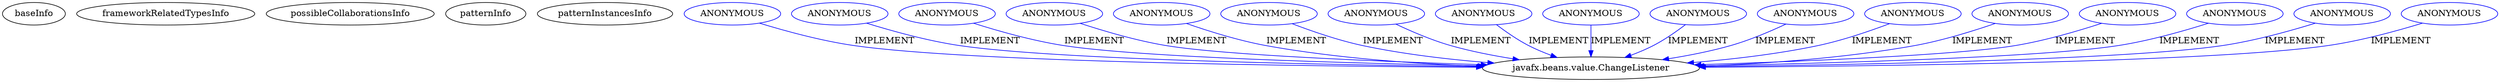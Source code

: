 digraph {
baseInfo[graphId=168,category="pattern",isAnonymous=false,possibleRelation=false]
frameworkRelatedTypesInfo[]
possibleCollaborationsInfo[]
patternInfo[frequency=2.0,patternRootClient=null]
patternInstancesInfo[0="amau-classifier~/amau-classifier/classifier-master/src/main/java/me/data/DataController.java~DataController~1800",1="didygo-gce-display~/didygo-gce-display/gce-display-master/src/proto1/DashBoard.java~DashBoard~2407"]
67[label="javafx.beans.value.ChangeListener",vertexType="FRAMEWORK_INTERFACE_TYPE",isFrameworkType=false]
96[label="ANONYMOUS",vertexType="REFERENCE_ANONYMOUS_DECLARATION",isFrameworkType=false,color=blue]
136[label="ANONYMOUS",vertexType="REFERENCE_ANONYMOUS_DECLARATION",isFrameworkType=false,color=blue]
236[label="ANONYMOUS",vertexType="REFERENCE_ANONYMOUS_DECLARATION",isFrameworkType=false,color=blue]
76[label="ANONYMOUS",vertexType="REFERENCE_ANONYMOUS_DECLARATION",isFrameworkType=false,color=blue]
126[label="ANONYMOUS",vertexType="REFERENCE_ANONYMOUS_DECLARATION",isFrameworkType=false,color=blue]
176[label="ANONYMOUS",vertexType="REFERENCE_ANONYMOUS_DECLARATION",isFrameworkType=false,color=blue]
276[label="ANONYMOUS",vertexType="REFERENCE_ANONYMOUS_DECLARATION",isFrameworkType=false,color=blue]
196[label="ANONYMOUS",vertexType="REFERENCE_ANONYMOUS_DECLARATION",isFrameworkType=false,color=blue]
86[label="ANONYMOUS",vertexType="REFERENCE_ANONYMOUS_DECLARATION",isFrameworkType=false,color=blue]
106[label="ANONYMOUS",vertexType="REFERENCE_ANONYMOUS_DECLARATION",isFrameworkType=false,color=blue]
216[label="ANONYMOUS",vertexType="REFERENCE_ANONYMOUS_DECLARATION",isFrameworkType=false,color=blue]
391[label="ANONYMOUS",vertexType="REFERENCE_ANONYMOUS_DECLARATION",isFrameworkType=false,color=blue]
226[label="ANONYMOUS",vertexType="REFERENCE_ANONYMOUS_DECLARATION",isFrameworkType=false,color=blue]
246[label="ANONYMOUS",vertexType="REFERENCE_ANONYMOUS_DECLARATION",isFrameworkType=false,color=blue]
66[label="ANONYMOUS",vertexType="REFERENCE_ANONYMOUS_DECLARATION",isFrameworkType=false,color=blue]
166[label="ANONYMOUS",vertexType="REFERENCE_ANONYMOUS_DECLARATION",isFrameworkType=false,color=blue]
286[label="ANONYMOUS",vertexType="REFERENCE_ANONYMOUS_DECLARATION",isFrameworkType=false,color=blue]
276->67[label="IMPLEMENT",color=blue]
66->67[label="IMPLEMENT",color=blue]
286->67[label="IMPLEMENT",color=blue]
176->67[label="IMPLEMENT",color=blue]
246->67[label="IMPLEMENT",color=blue]
76->67[label="IMPLEMENT",color=blue]
236->67[label="IMPLEMENT",color=blue]
391->67[label="IMPLEMENT",color=blue]
196->67[label="IMPLEMENT",color=blue]
96->67[label="IMPLEMENT",color=blue]
216->67[label="IMPLEMENT",color=blue]
226->67[label="IMPLEMENT",color=blue]
126->67[label="IMPLEMENT",color=blue]
136->67[label="IMPLEMENT",color=blue]
166->67[label="IMPLEMENT",color=blue]
86->67[label="IMPLEMENT",color=blue]
106->67[label="IMPLEMENT",color=blue]
}
